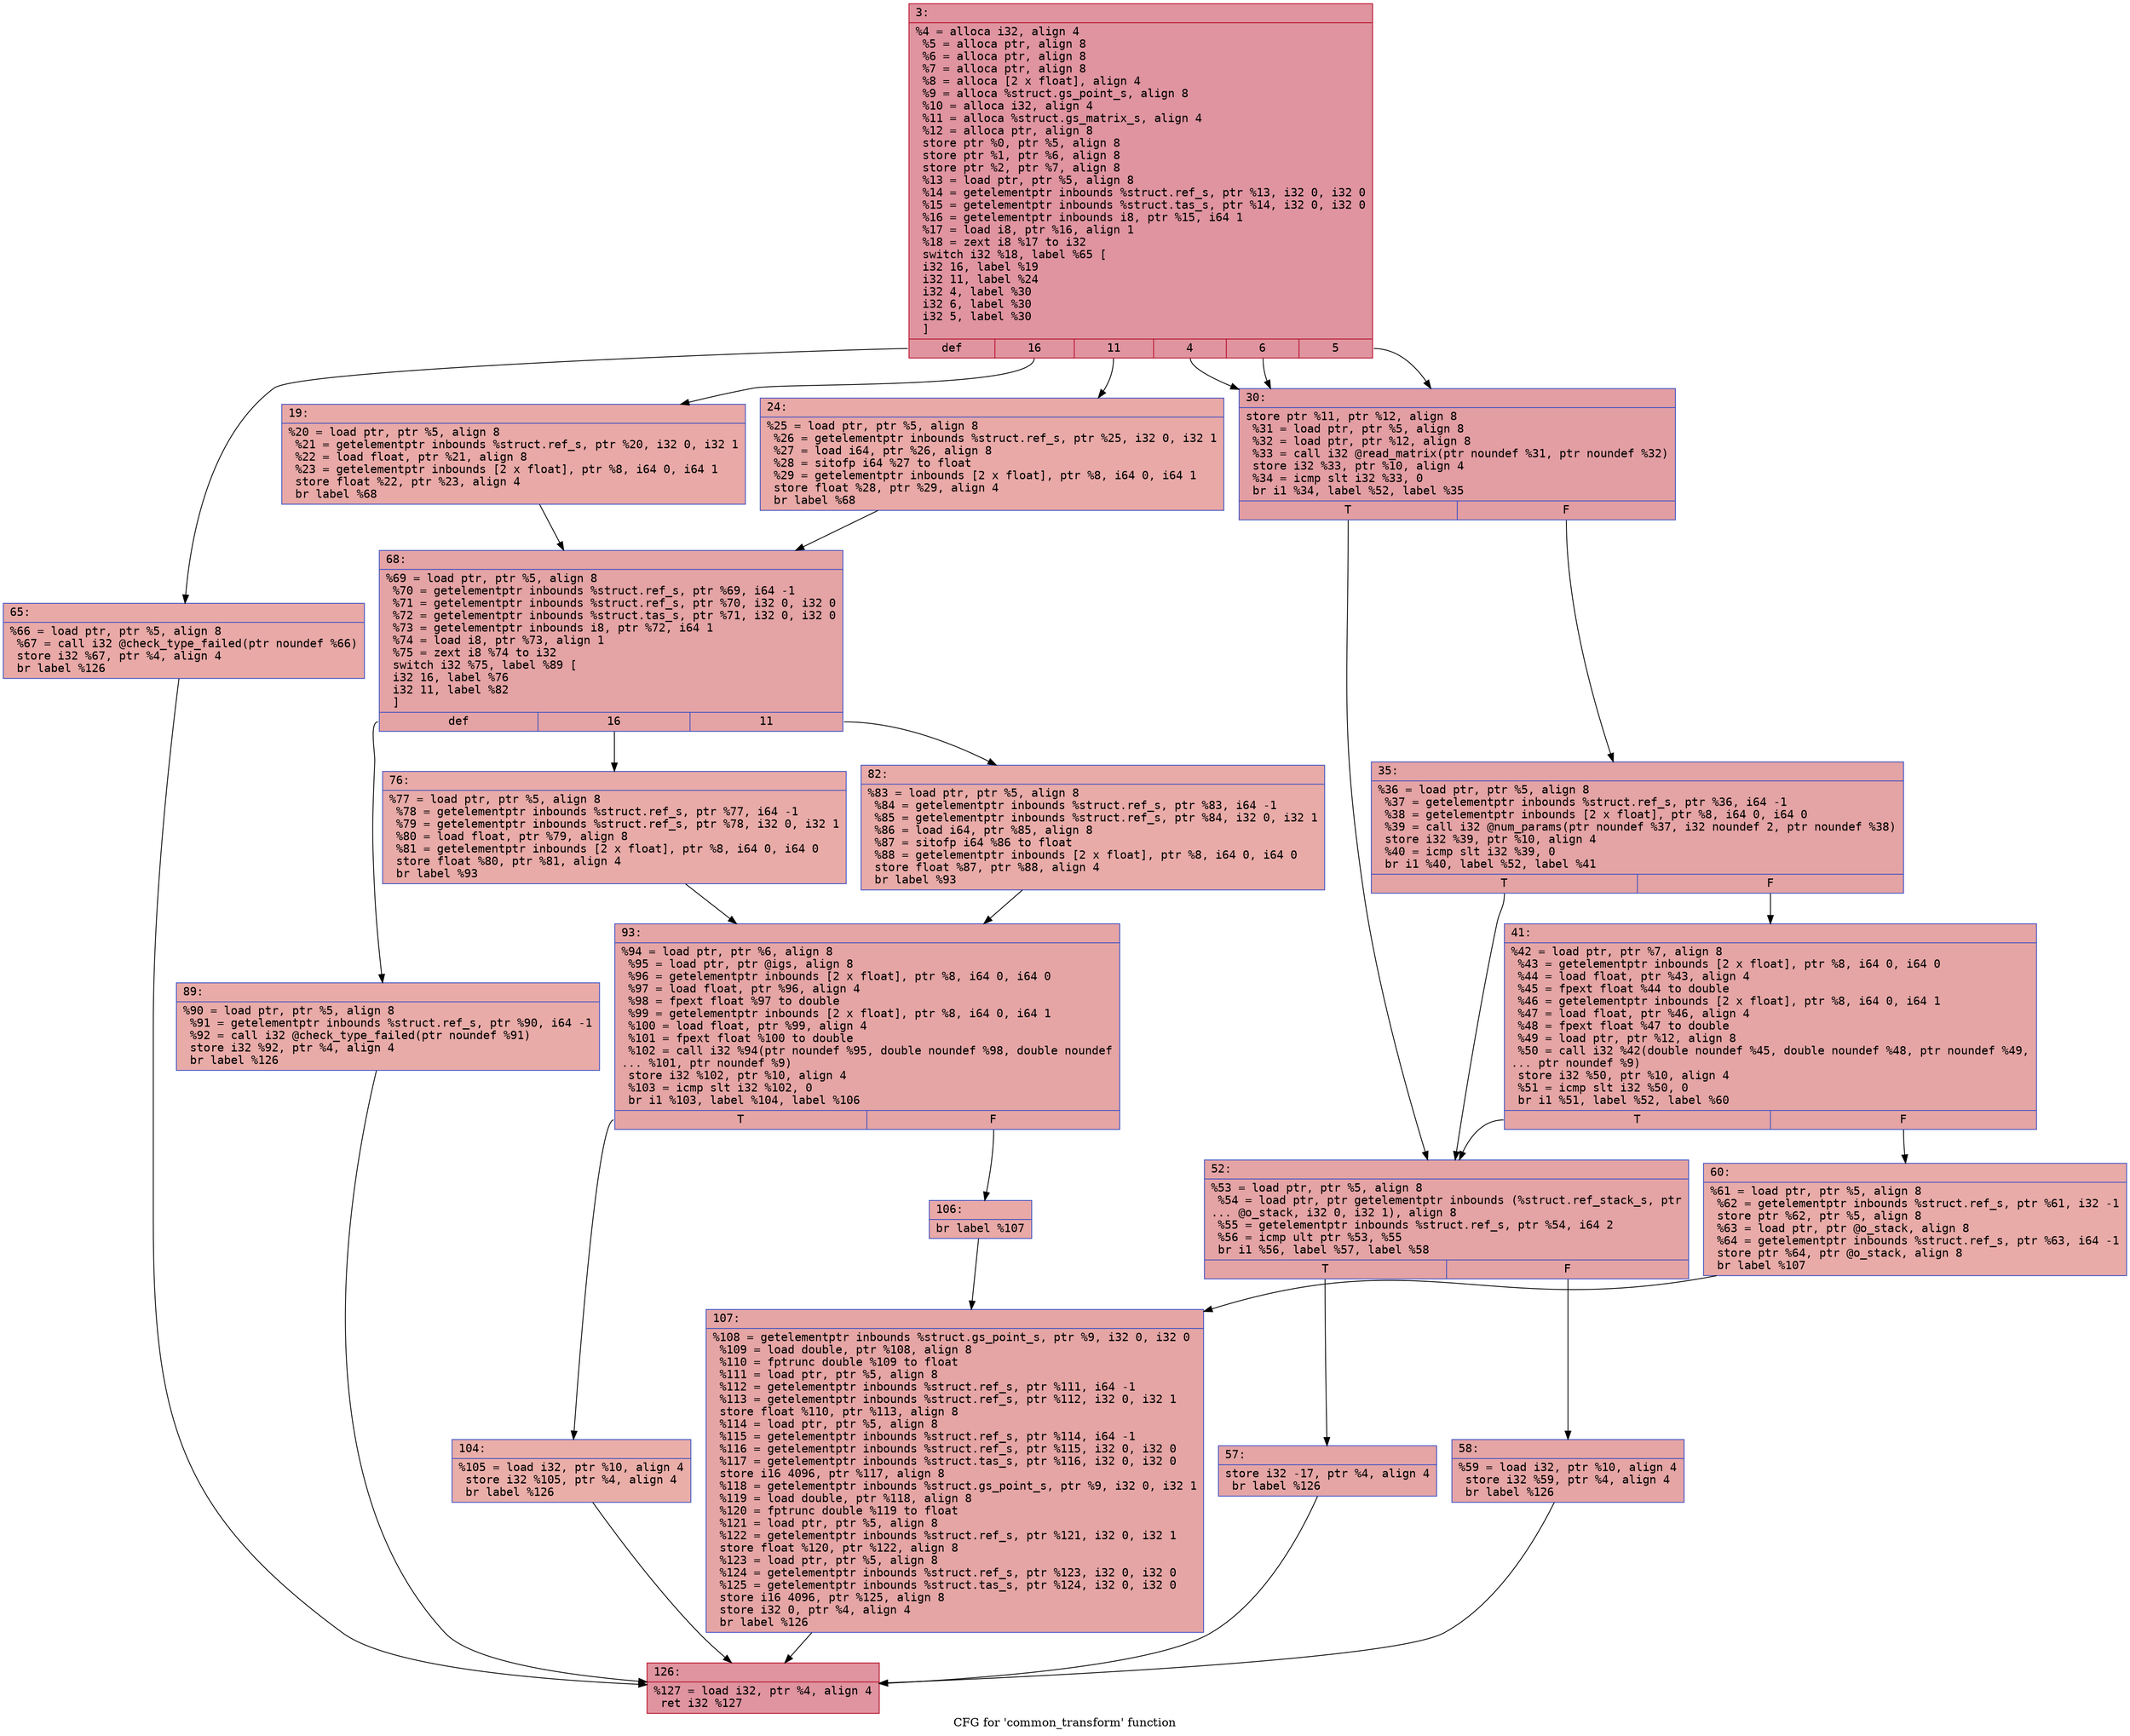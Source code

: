 digraph "CFG for 'common_transform' function" {
	label="CFG for 'common_transform' function";

	Node0x600001bd3d90 [shape=record,color="#b70d28ff", style=filled, fillcolor="#b70d2870" fontname="Courier",label="{3:\l|  %4 = alloca i32, align 4\l  %5 = alloca ptr, align 8\l  %6 = alloca ptr, align 8\l  %7 = alloca ptr, align 8\l  %8 = alloca [2 x float], align 4\l  %9 = alloca %struct.gs_point_s, align 8\l  %10 = alloca i32, align 4\l  %11 = alloca %struct.gs_matrix_s, align 4\l  %12 = alloca ptr, align 8\l  store ptr %0, ptr %5, align 8\l  store ptr %1, ptr %6, align 8\l  store ptr %2, ptr %7, align 8\l  %13 = load ptr, ptr %5, align 8\l  %14 = getelementptr inbounds %struct.ref_s, ptr %13, i32 0, i32 0\l  %15 = getelementptr inbounds %struct.tas_s, ptr %14, i32 0, i32 0\l  %16 = getelementptr inbounds i8, ptr %15, i64 1\l  %17 = load i8, ptr %16, align 1\l  %18 = zext i8 %17 to i32\l  switch i32 %18, label %65 [\l    i32 16, label %19\l    i32 11, label %24\l    i32 4, label %30\l    i32 6, label %30\l    i32 5, label %30\l  ]\l|{<s0>def|<s1>16|<s2>11|<s3>4|<s4>6|<s5>5}}"];
	Node0x600001bd3d90:s0 -> Node0x600001bd40f0[tooltip="3 -> 65\nProbability 16.67%" ];
	Node0x600001bd3d90:s1 -> Node0x600001bd3de0[tooltip="3 -> 19\nProbability 16.67%" ];
	Node0x600001bd3d90:s2 -> Node0x600001bd3e30[tooltip="3 -> 24\nProbability 16.67%" ];
	Node0x600001bd3d90:s3 -> Node0x600001bd3e80[tooltip="3 -> 30\nProbability 50.00%" ];
	Node0x600001bd3d90:s4 -> Node0x600001bd3e80[tooltip="3 -> 30\nProbability 50.00%" ];
	Node0x600001bd3d90:s5 -> Node0x600001bd3e80[tooltip="3 -> 30\nProbability 50.00%" ];
	Node0x600001bd3de0 [shape=record,color="#3d50c3ff", style=filled, fillcolor="#ca3b3770" fontname="Courier",label="{19:\l|  %20 = load ptr, ptr %5, align 8\l  %21 = getelementptr inbounds %struct.ref_s, ptr %20, i32 0, i32 1\l  %22 = load float, ptr %21, align 8\l  %23 = getelementptr inbounds [2 x float], ptr %8, i64 0, i64 1\l  store float %22, ptr %23, align 4\l  br label %68\l}"];
	Node0x600001bd3de0 -> Node0x600001bd4140[tooltip="19 -> 68\nProbability 100.00%" ];
	Node0x600001bd3e30 [shape=record,color="#3d50c3ff", style=filled, fillcolor="#ca3b3770" fontname="Courier",label="{24:\l|  %25 = load ptr, ptr %5, align 8\l  %26 = getelementptr inbounds %struct.ref_s, ptr %25, i32 0, i32 1\l  %27 = load i64, ptr %26, align 8\l  %28 = sitofp i64 %27 to float\l  %29 = getelementptr inbounds [2 x float], ptr %8, i64 0, i64 1\l  store float %28, ptr %29, align 4\l  br label %68\l}"];
	Node0x600001bd3e30 -> Node0x600001bd4140[tooltip="24 -> 68\nProbability 100.00%" ];
	Node0x600001bd3e80 [shape=record,color="#3d50c3ff", style=filled, fillcolor="#be242e70" fontname="Courier",label="{30:\l|  store ptr %11, ptr %12, align 8\l  %31 = load ptr, ptr %5, align 8\l  %32 = load ptr, ptr %12, align 8\l  %33 = call i32 @read_matrix(ptr noundef %31, ptr noundef %32)\l  store i32 %33, ptr %10, align 4\l  %34 = icmp slt i32 %33, 0\l  br i1 %34, label %52, label %35\l|{<s0>T|<s1>F}}"];
	Node0x600001bd3e80:s0 -> Node0x600001bd3f70[tooltip="30 -> 52\nProbability 37.50%" ];
	Node0x600001bd3e80:s1 -> Node0x600001bd3ed0[tooltip="30 -> 35\nProbability 62.50%" ];
	Node0x600001bd3ed0 [shape=record,color="#3d50c3ff", style=filled, fillcolor="#c32e3170" fontname="Courier",label="{35:\l|  %36 = load ptr, ptr %5, align 8\l  %37 = getelementptr inbounds %struct.ref_s, ptr %36, i64 -1\l  %38 = getelementptr inbounds [2 x float], ptr %8, i64 0, i64 0\l  %39 = call i32 @num_params(ptr noundef %37, i32 noundef 2, ptr noundef %38)\l  store i32 %39, ptr %10, align 4\l  %40 = icmp slt i32 %39, 0\l  br i1 %40, label %52, label %41\l|{<s0>T|<s1>F}}"];
	Node0x600001bd3ed0:s0 -> Node0x600001bd3f70[tooltip="35 -> 52\nProbability 37.50%" ];
	Node0x600001bd3ed0:s1 -> Node0x600001bd3f20[tooltip="35 -> 41\nProbability 62.50%" ];
	Node0x600001bd3f20 [shape=record,color="#3d50c3ff", style=filled, fillcolor="#c5333470" fontname="Courier",label="{41:\l|  %42 = load ptr, ptr %7, align 8\l  %43 = getelementptr inbounds [2 x float], ptr %8, i64 0, i64 0\l  %44 = load float, ptr %43, align 4\l  %45 = fpext float %44 to double\l  %46 = getelementptr inbounds [2 x float], ptr %8, i64 0, i64 1\l  %47 = load float, ptr %46, align 4\l  %48 = fpext float %47 to double\l  %49 = load ptr, ptr %12, align 8\l  %50 = call i32 %42(double noundef %45, double noundef %48, ptr noundef %49,\l... ptr noundef %9)\l  store i32 %50, ptr %10, align 4\l  %51 = icmp slt i32 %50, 0\l  br i1 %51, label %52, label %60\l|{<s0>T|<s1>F}}"];
	Node0x600001bd3f20:s0 -> Node0x600001bd3f70[tooltip="41 -> 52\nProbability 37.50%" ];
	Node0x600001bd3f20:s1 -> Node0x600001bd40a0[tooltip="41 -> 60\nProbability 62.50%" ];
	Node0x600001bd3f70 [shape=record,color="#3d50c3ff", style=filled, fillcolor="#c32e3170" fontname="Courier",label="{52:\l|  %53 = load ptr, ptr %5, align 8\l  %54 = load ptr, ptr getelementptr inbounds (%struct.ref_stack_s, ptr\l... @o_stack, i32 0, i32 1), align 8\l  %55 = getelementptr inbounds %struct.ref_s, ptr %54, i64 2\l  %56 = icmp ult ptr %53, %55\l  br i1 %56, label %57, label %58\l|{<s0>T|<s1>F}}"];
	Node0x600001bd3f70:s0 -> Node0x600001bd4000[tooltip="52 -> 57\nProbability 50.00%" ];
	Node0x600001bd3f70:s1 -> Node0x600001bd4050[tooltip="52 -> 58\nProbability 50.00%" ];
	Node0x600001bd4000 [shape=record,color="#3d50c3ff", style=filled, fillcolor="#c5333470" fontname="Courier",label="{57:\l|  store i32 -17, ptr %4, align 4\l  br label %126\l}"];
	Node0x600001bd4000 -> Node0x600001bd43c0[tooltip="57 -> 126\nProbability 100.00%" ];
	Node0x600001bd4050 [shape=record,color="#3d50c3ff", style=filled, fillcolor="#c5333470" fontname="Courier",label="{58:\l|  %59 = load i32, ptr %10, align 4\l  store i32 %59, ptr %4, align 4\l  br label %126\l}"];
	Node0x600001bd4050 -> Node0x600001bd43c0[tooltip="58 -> 126\nProbability 100.00%" ];
	Node0x600001bd40a0 [shape=record,color="#3d50c3ff", style=filled, fillcolor="#cc403a70" fontname="Courier",label="{60:\l|  %61 = load ptr, ptr %5, align 8\l  %62 = getelementptr inbounds %struct.ref_s, ptr %61, i32 -1\l  store ptr %62, ptr %5, align 8\l  %63 = load ptr, ptr @o_stack, align 8\l  %64 = getelementptr inbounds %struct.ref_s, ptr %63, i64 -1\l  store ptr %64, ptr @o_stack, align 8\l  br label %107\l}"];
	Node0x600001bd40a0 -> Node0x600001bd4370[tooltip="60 -> 107\nProbability 100.00%" ];
	Node0x600001bd40f0 [shape=record,color="#3d50c3ff", style=filled, fillcolor="#ca3b3770" fontname="Courier",label="{65:\l|  %66 = load ptr, ptr %5, align 8\l  %67 = call i32 @check_type_failed(ptr noundef %66)\l  store i32 %67, ptr %4, align 4\l  br label %126\l}"];
	Node0x600001bd40f0 -> Node0x600001bd43c0[tooltip="65 -> 126\nProbability 100.00%" ];
	Node0x600001bd4140 [shape=record,color="#3d50c3ff", style=filled, fillcolor="#c32e3170" fontname="Courier",label="{68:\l|  %69 = load ptr, ptr %5, align 8\l  %70 = getelementptr inbounds %struct.ref_s, ptr %69, i64 -1\l  %71 = getelementptr inbounds %struct.ref_s, ptr %70, i32 0, i32 0\l  %72 = getelementptr inbounds %struct.tas_s, ptr %71, i32 0, i32 0\l  %73 = getelementptr inbounds i8, ptr %72, i64 1\l  %74 = load i8, ptr %73, align 1\l  %75 = zext i8 %74 to i32\l  switch i32 %75, label %89 [\l    i32 16, label %76\l    i32 11, label %82\l  ]\l|{<s0>def|<s1>16|<s2>11}}"];
	Node0x600001bd4140:s0 -> Node0x600001bd4230[tooltip="68 -> 89\nProbability 33.33%" ];
	Node0x600001bd4140:s1 -> Node0x600001bd4190[tooltip="68 -> 76\nProbability 33.33%" ];
	Node0x600001bd4140:s2 -> Node0x600001bd41e0[tooltip="68 -> 82\nProbability 33.33%" ];
	Node0x600001bd4190 [shape=record,color="#3d50c3ff", style=filled, fillcolor="#cc403a70" fontname="Courier",label="{76:\l|  %77 = load ptr, ptr %5, align 8\l  %78 = getelementptr inbounds %struct.ref_s, ptr %77, i64 -1\l  %79 = getelementptr inbounds %struct.ref_s, ptr %78, i32 0, i32 1\l  %80 = load float, ptr %79, align 8\l  %81 = getelementptr inbounds [2 x float], ptr %8, i64 0, i64 0\l  store float %80, ptr %81, align 4\l  br label %93\l}"];
	Node0x600001bd4190 -> Node0x600001bd4280[tooltip="76 -> 93\nProbability 100.00%" ];
	Node0x600001bd41e0 [shape=record,color="#3d50c3ff", style=filled, fillcolor="#cc403a70" fontname="Courier",label="{82:\l|  %83 = load ptr, ptr %5, align 8\l  %84 = getelementptr inbounds %struct.ref_s, ptr %83, i64 -1\l  %85 = getelementptr inbounds %struct.ref_s, ptr %84, i32 0, i32 1\l  %86 = load i64, ptr %85, align 8\l  %87 = sitofp i64 %86 to float\l  %88 = getelementptr inbounds [2 x float], ptr %8, i64 0, i64 0\l  store float %87, ptr %88, align 4\l  br label %93\l}"];
	Node0x600001bd41e0 -> Node0x600001bd4280[tooltip="82 -> 93\nProbability 100.00%" ];
	Node0x600001bd4230 [shape=record,color="#3d50c3ff", style=filled, fillcolor="#cc403a70" fontname="Courier",label="{89:\l|  %90 = load ptr, ptr %5, align 8\l  %91 = getelementptr inbounds %struct.ref_s, ptr %90, i64 -1\l  %92 = call i32 @check_type_failed(ptr noundef %91)\l  store i32 %92, ptr %4, align 4\l  br label %126\l}"];
	Node0x600001bd4230 -> Node0x600001bd43c0[tooltip="89 -> 126\nProbability 100.00%" ];
	Node0x600001bd4280 [shape=record,color="#3d50c3ff", style=filled, fillcolor="#c5333470" fontname="Courier",label="{93:\l|  %94 = load ptr, ptr %6, align 8\l  %95 = load ptr, ptr @igs, align 8\l  %96 = getelementptr inbounds [2 x float], ptr %8, i64 0, i64 0\l  %97 = load float, ptr %96, align 4\l  %98 = fpext float %97 to double\l  %99 = getelementptr inbounds [2 x float], ptr %8, i64 0, i64 1\l  %100 = load float, ptr %99, align 4\l  %101 = fpext float %100 to double\l  %102 = call i32 %94(ptr noundef %95, double noundef %98, double noundef\l... %101, ptr noundef %9)\l  store i32 %102, ptr %10, align 4\l  %103 = icmp slt i32 %102, 0\l  br i1 %103, label %104, label %106\l|{<s0>T|<s1>F}}"];
	Node0x600001bd4280:s0 -> Node0x600001bd42d0[tooltip="93 -> 104\nProbability 37.50%" ];
	Node0x600001bd4280:s1 -> Node0x600001bd4320[tooltip="93 -> 106\nProbability 62.50%" ];
	Node0x600001bd42d0 [shape=record,color="#3d50c3ff", style=filled, fillcolor="#d0473d70" fontname="Courier",label="{104:\l|  %105 = load i32, ptr %10, align 4\l  store i32 %105, ptr %4, align 4\l  br label %126\l}"];
	Node0x600001bd42d0 -> Node0x600001bd43c0[tooltip="104 -> 126\nProbability 100.00%" ];
	Node0x600001bd4320 [shape=record,color="#3d50c3ff", style=filled, fillcolor="#ca3b3770" fontname="Courier",label="{106:\l|  br label %107\l}"];
	Node0x600001bd4320 -> Node0x600001bd4370[tooltip="106 -> 107\nProbability 100.00%" ];
	Node0x600001bd4370 [shape=record,color="#3d50c3ff", style=filled, fillcolor="#c5333470" fontname="Courier",label="{107:\l|  %108 = getelementptr inbounds %struct.gs_point_s, ptr %9, i32 0, i32 0\l  %109 = load double, ptr %108, align 8\l  %110 = fptrunc double %109 to float\l  %111 = load ptr, ptr %5, align 8\l  %112 = getelementptr inbounds %struct.ref_s, ptr %111, i64 -1\l  %113 = getelementptr inbounds %struct.ref_s, ptr %112, i32 0, i32 1\l  store float %110, ptr %113, align 8\l  %114 = load ptr, ptr %5, align 8\l  %115 = getelementptr inbounds %struct.ref_s, ptr %114, i64 -1\l  %116 = getelementptr inbounds %struct.ref_s, ptr %115, i32 0, i32 0\l  %117 = getelementptr inbounds %struct.tas_s, ptr %116, i32 0, i32 0\l  store i16 4096, ptr %117, align 8\l  %118 = getelementptr inbounds %struct.gs_point_s, ptr %9, i32 0, i32 1\l  %119 = load double, ptr %118, align 8\l  %120 = fptrunc double %119 to float\l  %121 = load ptr, ptr %5, align 8\l  %122 = getelementptr inbounds %struct.ref_s, ptr %121, i32 0, i32 1\l  store float %120, ptr %122, align 8\l  %123 = load ptr, ptr %5, align 8\l  %124 = getelementptr inbounds %struct.ref_s, ptr %123, i32 0, i32 0\l  %125 = getelementptr inbounds %struct.tas_s, ptr %124, i32 0, i32 0\l  store i16 4096, ptr %125, align 8\l  store i32 0, ptr %4, align 4\l  br label %126\l}"];
	Node0x600001bd4370 -> Node0x600001bd43c0[tooltip="107 -> 126\nProbability 100.00%" ];
	Node0x600001bd43c0 [shape=record,color="#b70d28ff", style=filled, fillcolor="#b70d2870" fontname="Courier",label="{126:\l|  %127 = load i32, ptr %4, align 4\l  ret i32 %127\l}"];
}
